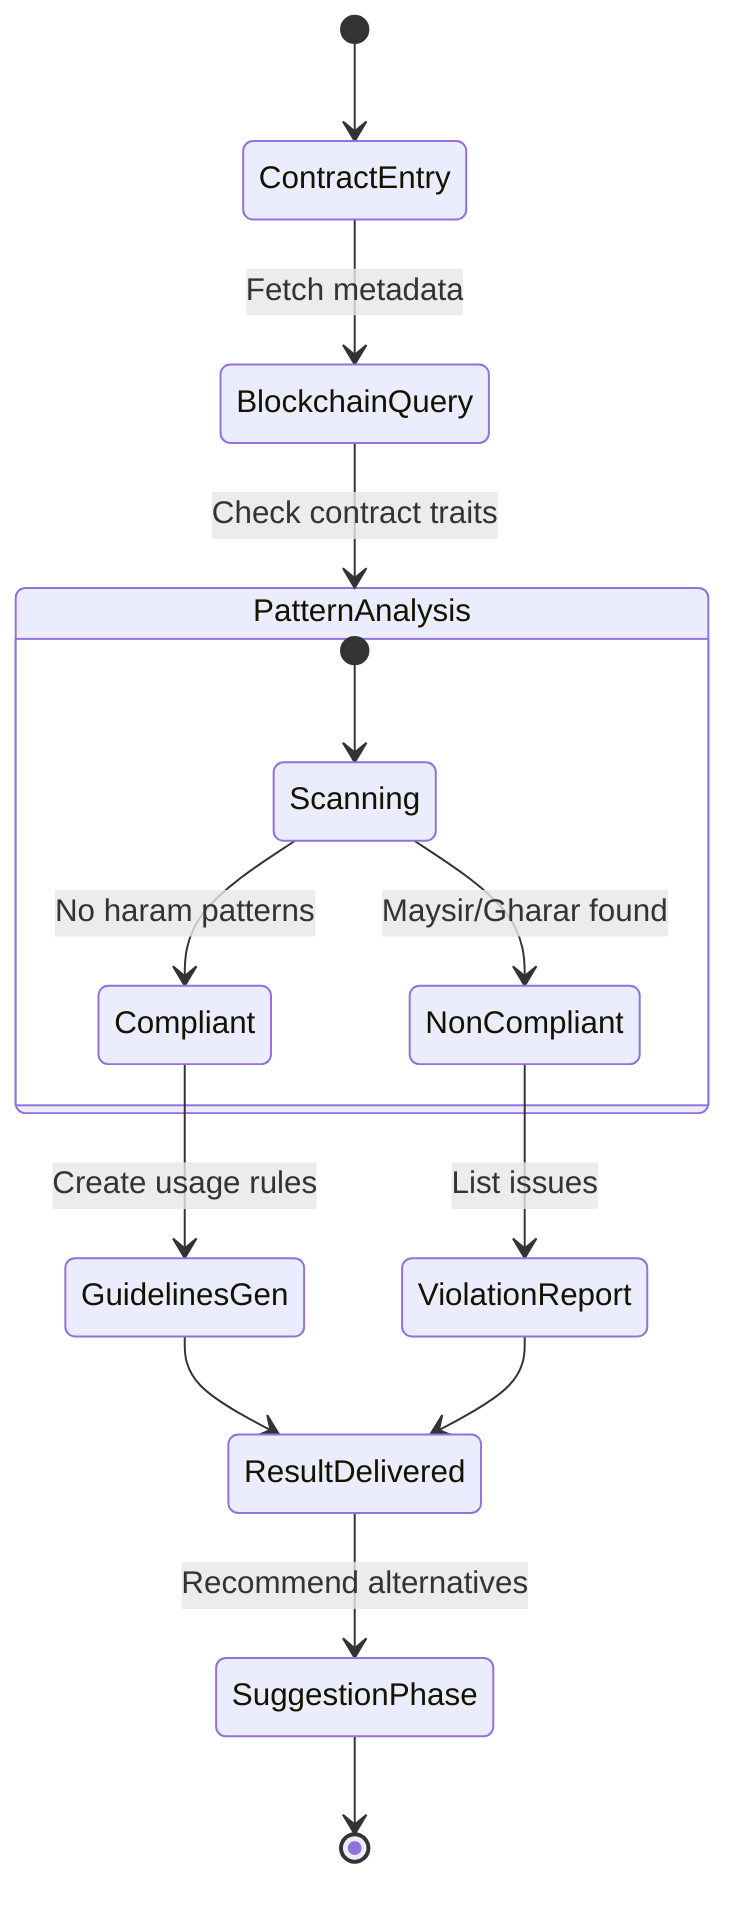 stateDiagram-v2
    [*] --> ContractEntry
    ContractEntry --> BlockchainQuery: Fetch metadata
    BlockchainQuery --> PatternAnalysis: Check contract traits
    
    state PatternAnalysis {
        [*] --> Scanning
        Scanning --> Compliant: No haram patterns
        Scanning --> NonCompliant: Maysir/Gharar found
    }
    
    Compliant --> GuidelinesGen: Create usage rules
    NonCompliant --> ViolationReport: List issues
    GuidelinesGen --> ResultDelivered
    ViolationReport --> ResultDelivered
    ResultDelivered --> SuggestionPhase: Recommend alternatives
    SuggestionPhase --> [*]
